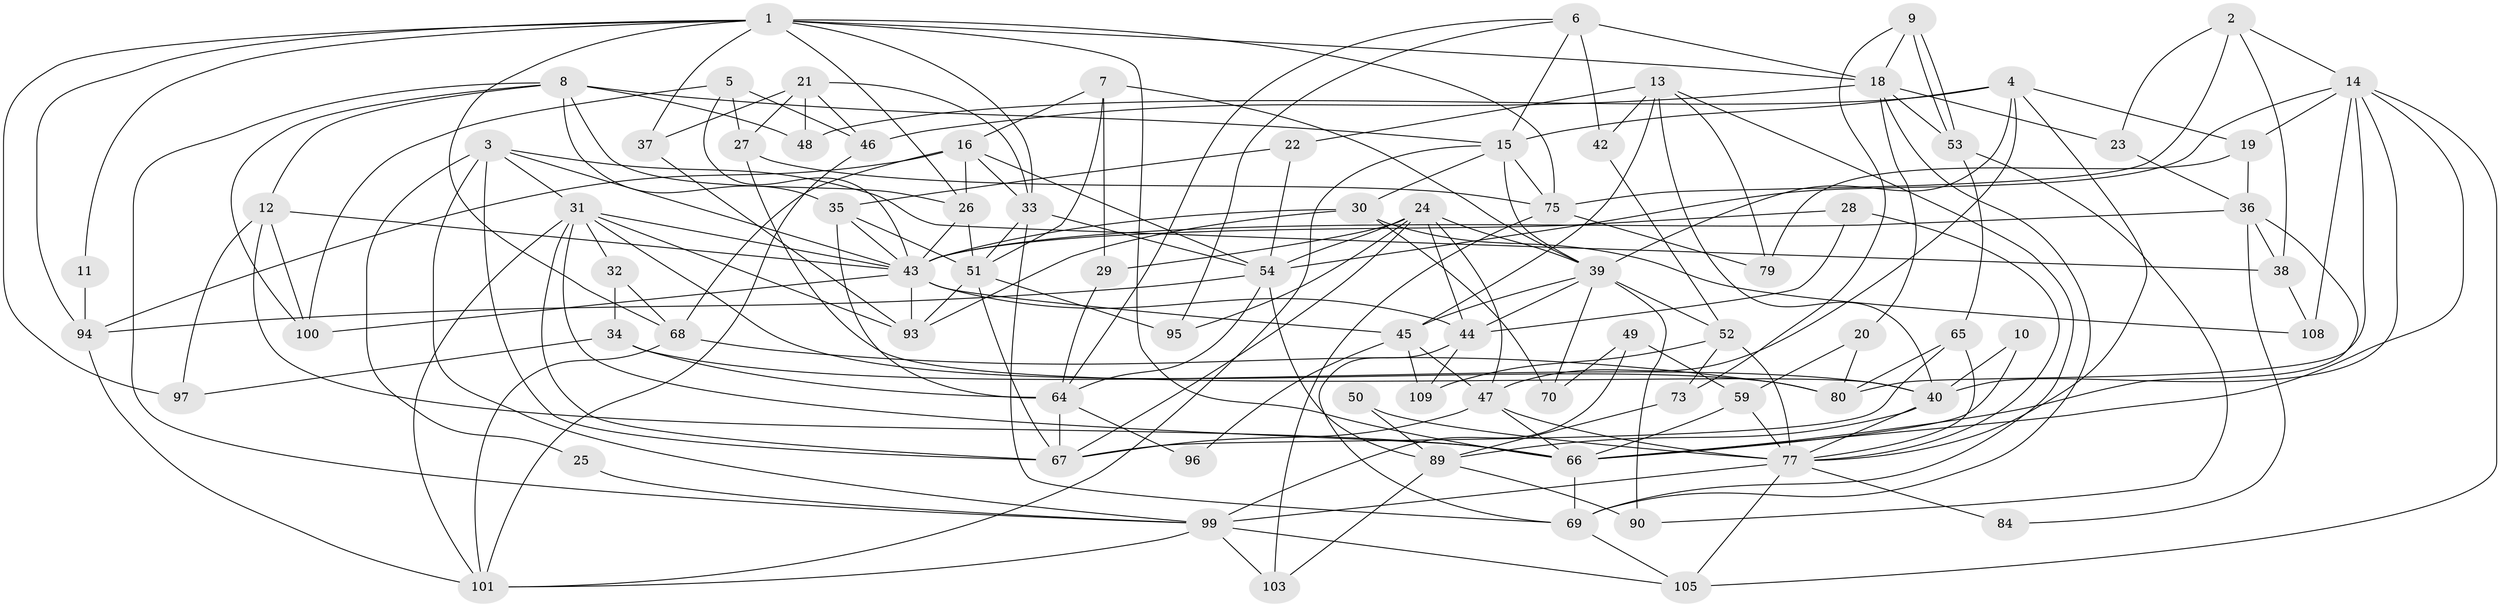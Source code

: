 // Generated by graph-tools (version 1.1) at 2025/23/03/03/25 07:23:58]
// undirected, 80 vertices, 200 edges
graph export_dot {
graph [start="1"]
  node [color=gray90,style=filled];
  1 [super="+17"];
  2 [super="+41"];
  3 [super="+83"];
  4;
  5 [super="+56"];
  6 [super="+92"];
  7;
  8 [super="+119"];
  9 [super="+102"];
  10;
  11;
  12 [super="+55"];
  13 [super="+113"];
  14 [super="+82"];
  15 [super="+72"];
  16 [super="+107"];
  18 [super="+63"];
  19;
  20;
  21 [super="+57"];
  22;
  23;
  24 [super="+85"];
  25;
  26;
  27 [super="+110"];
  28 [super="+81"];
  29;
  30 [super="+62"];
  31 [super="+60"];
  32;
  33 [super="+71"];
  34;
  35 [super="+91"];
  36 [super="+116"];
  37;
  38 [super="+87"];
  39 [super="+88"];
  40 [super="+117"];
  42;
  43 [super="+78"];
  44;
  45 [super="+61"];
  46;
  47 [super="+106"];
  48;
  49 [super="+115"];
  50;
  51 [super="+121"];
  52 [super="+58"];
  53;
  54 [super="+98"];
  59;
  64 [super="+76"];
  65;
  66 [super="+74"];
  67 [super="+114"];
  68;
  69;
  70;
  73;
  75;
  77 [super="+86"];
  79;
  80;
  84;
  89 [super="+112"];
  90;
  93 [super="+111"];
  94 [super="+120"];
  95;
  96;
  97;
  99 [super="+104"];
  100;
  101 [super="+118"];
  103;
  105;
  108;
  109;
  1 -- 37;
  1 -- 26;
  1 -- 18;
  1 -- 94;
  1 -- 97;
  1 -- 66;
  1 -- 68;
  1 -- 75;
  1 -- 11;
  1 -- 33;
  2 -- 75;
  2 -- 38;
  2 -- 23;
  2 -- 14;
  3 -- 99;
  3 -- 25;
  3 -- 43;
  3 -- 31;
  3 -- 38;
  3 -- 67;
  4 -- 19;
  4 -- 39;
  4 -- 48;
  4 -- 47;
  4 -- 15;
  4 -- 77;
  5 -- 100;
  5 -- 27;
  5 -- 46;
  5 -- 43;
  6 -- 64;
  6 -- 18;
  6 -- 42;
  6 -- 95;
  6 -- 15;
  7 -- 51;
  7 -- 16;
  7 -- 29;
  7 -- 39;
  8 -- 26;
  8 -- 48;
  8 -- 12;
  8 -- 99;
  8 -- 35;
  8 -- 100;
  8 -- 15;
  9 -- 53;
  9 -- 53;
  9 -- 73;
  9 -- 18;
  10 -- 40;
  10 -- 66;
  11 -- 94;
  12 -- 100;
  12 -- 97;
  12 -- 66;
  12 -- 43;
  13 -- 40;
  13 -- 45;
  13 -- 22;
  13 -- 79;
  13 -- 42;
  13 -- 69;
  14 -- 80;
  14 -- 105;
  14 -- 66;
  14 -- 19;
  14 -- 40;
  14 -- 108;
  14 -- 54;
  15 -- 75;
  15 -- 39;
  15 -- 101;
  15 -- 30;
  16 -- 54;
  16 -- 94;
  16 -- 26;
  16 -- 68;
  16 -- 33;
  18 -- 69;
  18 -- 46;
  18 -- 20;
  18 -- 53;
  18 -- 23;
  19 -- 36;
  19 -- 79;
  20 -- 80;
  20 -- 59;
  21 -- 46;
  21 -- 37;
  21 -- 48;
  21 -- 33;
  21 -- 27;
  22 -- 54;
  22 -- 35;
  23 -- 36;
  24 -- 39;
  24 -- 47;
  24 -- 67;
  24 -- 54;
  24 -- 44;
  24 -- 29;
  24 -- 95;
  25 -- 99;
  26 -- 51;
  26 -- 43;
  27 -- 75 [weight=2];
  27 -- 40;
  28 -- 44;
  28 -- 77;
  28 -- 43;
  29 -- 64;
  30 -- 70;
  30 -- 108;
  30 -- 43;
  30 -- 93;
  31 -- 80;
  31 -- 32;
  31 -- 101;
  31 -- 66;
  31 -- 93;
  31 -- 43;
  31 -- 67;
  32 -- 68;
  32 -- 34;
  33 -- 69;
  33 -- 51;
  33 -- 54;
  34 -- 64;
  34 -- 97;
  34 -- 40;
  35 -- 51;
  35 -- 64;
  35 -- 43;
  36 -- 38;
  36 -- 84;
  36 -- 66;
  36 -- 43;
  37 -- 93;
  38 -- 108;
  39 -- 70;
  39 -- 45;
  39 -- 52;
  39 -- 90;
  39 -- 44;
  40 -- 89;
  40 -- 77;
  42 -- 52;
  43 -- 45;
  43 -- 93;
  43 -- 100;
  43 -- 44;
  44 -- 69;
  44 -- 109;
  45 -- 109;
  45 -- 47;
  45 -- 96;
  46 -- 101;
  47 -- 66;
  47 -- 77;
  47 -- 67;
  49 -- 70;
  49 -- 99;
  49 -- 59;
  50 -- 89;
  50 -- 77;
  51 -- 67;
  51 -- 93;
  51 -- 95;
  52 -- 73;
  52 -- 109;
  52 -- 77;
  53 -- 65;
  53 -- 90;
  54 -- 89;
  54 -- 64;
  54 -- 94;
  59 -- 66;
  59 -- 77;
  64 -- 96;
  64 -- 67;
  65 -- 80;
  65 -- 77;
  65 -- 67;
  66 -- 69;
  68 -- 80;
  68 -- 101;
  69 -- 105;
  73 -- 89;
  75 -- 79;
  75 -- 103;
  77 -- 84;
  77 -- 105;
  77 -- 99;
  89 -- 103;
  89 -- 90;
  94 -- 101;
  99 -- 105;
  99 -- 103;
  99 -- 101;
}
